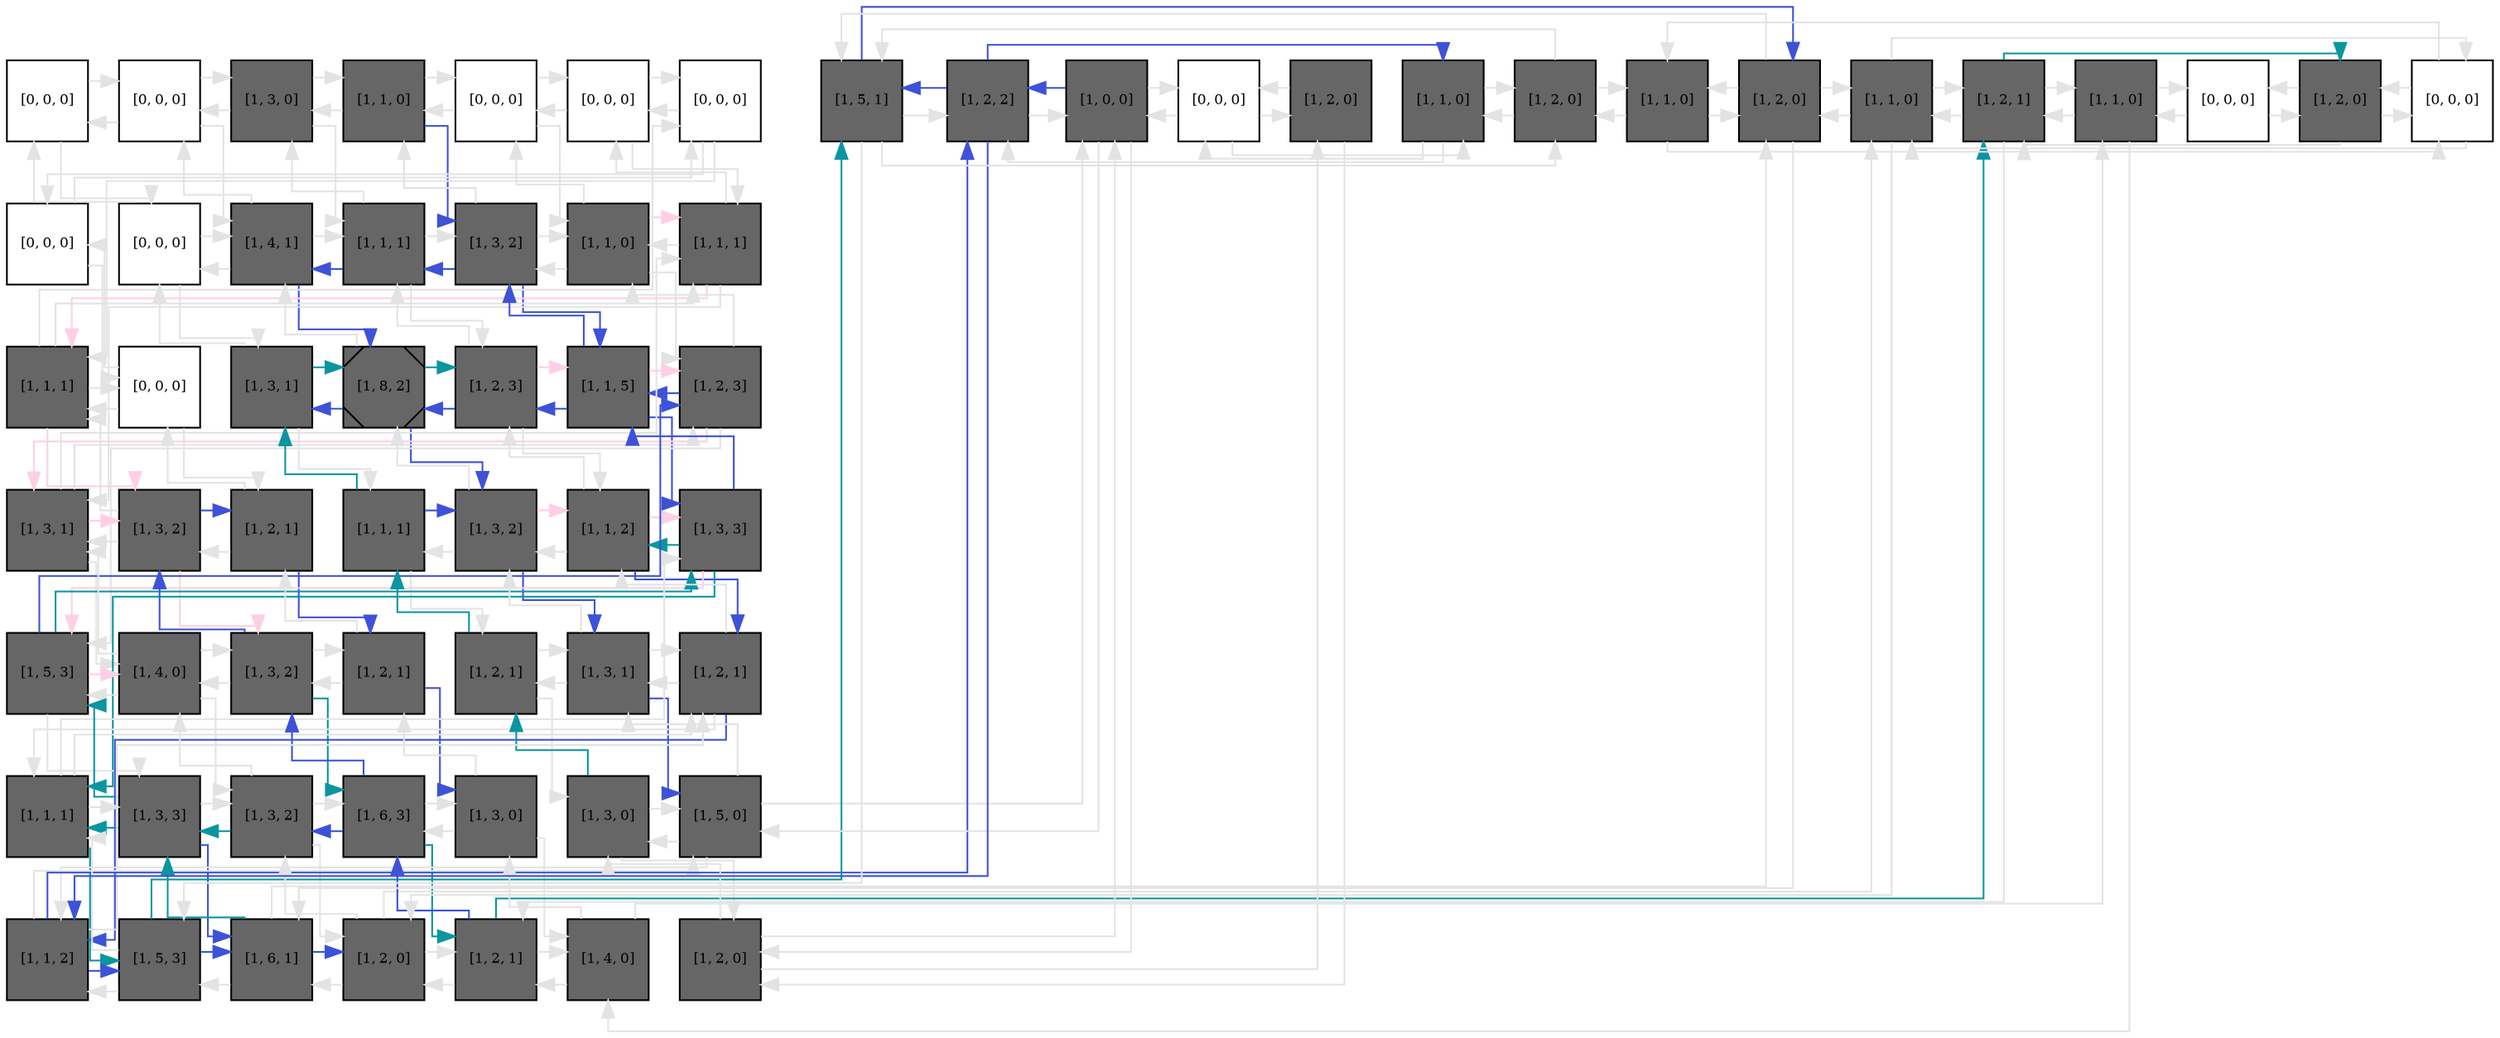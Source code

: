 digraph layout  {
rankdir=TB;
splines=ortho;
node [fixedsize=false, style=filled, width="0.6"];
edge [constraint=false];
0 [fillcolor="#FFFFFF", fontsize=8, label="[0, 0, 0]", shape=square, tooltip="name: None,\nin_degree: 2,\nout_degree: 2"];
1 [fillcolor="#FFFFFF", fontsize=8, label="[0, 0, 0]", shape=square, tooltip="name: None,\nin_degree: 3,\nout_degree: 3"];
2 [fillcolor="#666666", fontsize=8, label="[1, 3, 0]", shape=square, tooltip="name:  Th1II_TRetortaeformis ,\nin_degree: 3,\nout_degree: 3"];
3 [fillcolor="#666666", fontsize=8, label="[1, 1, 0]", shape=square, tooltip="name:  Th1I_TRetortaeformis ,\nin_degree: 3,\nout_degree: 3"];
4 [fillcolor="#FFFFFF", fontsize=8, label="[0, 0, 0]", shape=square, tooltip="name: None,\nin_degree: 3,\nout_degree: 3"];
5 [fillcolor="#FFFFFF", fontsize=8, label="[0, 0, 0]", shape=square, tooltip="name: None,\nin_degree: 3,\nout_degree: 3"];
6 [fillcolor="#FFFFFF", fontsize=8, label="[0, 0, 0]", shape=square, tooltip="name: None,\nin_degree: 3,\nout_degree: 3"];
7 [fillcolor="#FFFFFF", fontsize=8, label="[0, 0, 0]", shape=square, tooltip="name: None,\nin_degree: 2,\nout_degree: 2"];
8 [fillcolor="#FFFFFF", fontsize=8, label="[0, 0, 0]", shape=square, tooltip="name: None,\nin_degree: 3,\nout_degree: 3"];
9 [fillcolor="#666666", fontsize=8, label="[1, 4, 1]", shape=square, tooltip="name:  IL12II ,\nin_degree: 4,\nout_degree: 4"];
10 [fillcolor="#666666", fontsize=8, label="[1, 1, 1]", shape=square, tooltip="name:  DCII_TRetortaeformis ,\nin_degree: 4,\nout_degree: 4"];
11 [fillcolor="#666666", fontsize=8, label="[1, 3, 2]", shape=square, tooltip="name:  Th1II_Bacterium ,\nin_degree: 4,\nout_degree: 4"];
12 [fillcolor="#666666", fontsize=8, label="[1, 1, 0]", shape=square, tooltip="name:  Th1I_Bacterium ,\nin_degree: 4,\nout_degree: 4"];
13 [fillcolor="#666666", fontsize=8, label="[1, 1, 1]", shape=square, tooltip="name:  TrI_Bacterium ,\nin_degree: 4,\nout_degree: 4"];
14 [fillcolor="#666666", fontsize=8, label="[1, 1, 1]", shape=square, tooltip="name:  TTSSII ,\nin_degree: 4,\nout_degree: 4"];
15 [fillcolor="#FFFFFF", fontsize=8, label="[0, 0, 0]", shape=square, tooltip="name: None,\nin_degree: 3,\nout_degree: 3"];
16 [fillcolor="#666666", fontsize=8, label="[1, 3, 1]", shape=square, tooltip="name:  Th2II_Bacterium ,\nin_degree: 3,\nout_degree: 3"];
17 [fillcolor="#666666", fontsize=8, label="[1, 8, 2]", shape=Msquare, tooltip="name:  IL4II ,\nin_degree: 4,\nout_degree: 4"];
18 [fillcolor="#666666", fontsize=8, label="[1, 2, 3]", shape=square, tooltip="name:  T0 ,\nin_degree: 4,\nout_degree: 4"];
19 [fillcolor="#666666", fontsize=8, label="[1, 1, 5]", shape=square, tooltip="name:  DCII_Bacterium ,\nin_degree: 4,\nout_degree: 4"];
20 [fillcolor="#666666", fontsize=8, label="[1, 2, 3]", shape=square, tooltip="name:  IFNgII ,\nin_degree: 4,\nout_degree: 4"];
21 [fillcolor="#666666", fontsize=8, label="[1, 3, 1]", shape=square, tooltip="name:  TrII ,\nin_degree: 4,\nout_degree: 4"];
22 [fillcolor="#666666", fontsize=8, label="[1, 3, 2]", shape=square, tooltip="name:  IgA_Bacterium ,\nin_degree: 4,\nout_degree: 4"];
23 [fillcolor="#666666", fontsize=8, label="[1, 2, 1]", shape=square, tooltip="name:  BC_Bacterium ,\nin_degree: 3,\nout_degree: 3"];
24 [fillcolor="#666666", fontsize=8, label="[1, 1, 1]", shape=square, tooltip="name:  Th2I_Bacterium ,\nin_degree: 3,\nout_degree: 3"];
25 [fillcolor="#666666", fontsize=8, label="[1, 3, 2]", shape=square, tooltip="name:  Th2II_TRetortaeformis ,\nin_degree: 4,\nout_degree: 4"];
26 [fillcolor="#666666", fontsize=8, label="[1, 1, 2]", shape=square, tooltip="name:  DCI_TRetortaeformis ,\nin_degree: 4,\nout_degree: 4"];
27 [fillcolor="#666666", fontsize=8, label="[1, 3, 3]", shape=square, tooltip="name:  IFNgI ,\nin_degree: 4,\nout_degree: 4"];
28 [fillcolor="#666666", fontsize=8, label="[1, 5, 3]", shape=square, tooltip="name:  IFNg_Bacterium ,\nin_degree: 4,\nout_degree: 4"];
29 [fillcolor="#666666", fontsize=8, label="[1, 4, 0]", shape=square, tooltip="name:  IL10I_Bacterium ,\nin_degree: 4,\nout_degree: 4"];
30 [fillcolor="#666666", fontsize=8, label="[1, 3, 2]", shape=square, tooltip="name:  TTSSI ,\nin_degree: 4,\nout_degree: 4"];
31 [fillcolor="#666666", fontsize=8, label="[1, 2, 1]", shape=square, tooltip="name:  IgG_Bacterium ,\nin_degree: 3,\nout_degree: 3"];
32 [fillcolor="#666666", fontsize=8, label="[1, 2, 1]", shape=square, tooltip="name:  IL5 ,\nin_degree: 3,\nout_degree: 3"];
33 [fillcolor="#666666", fontsize=8, label="[1, 3, 1]", shape=square, tooltip="name:  IgE ,\nin_degree: 4,\nout_degree: 4"];
34 [fillcolor="#666666", fontsize=8, label="[1, 2, 1]", shape=square, tooltip="name:  BC_TRetortaeformis ,\nin_degree: 4,\nout_degree: 4"];
35 [fillcolor="#666666", fontsize=8, label="[1, 1, 1]", shape=square, tooltip="name:  IL4I ,\nin_degree: 4,\nout_degree: 4"];
36 [fillcolor="#666666", fontsize=8, label="[1, 3, 3]", shape=square, tooltip="name:  DCI_Bacterium ,\nin_degree: 4,\nout_degree: 4"];
37 [fillcolor="#666666", fontsize=8, label="[1, 3, 2]", shape=square, tooltip="name:  MPI_Bacterium ,\nin_degree: 4,\nout_degree: 4"];
38 [fillcolor="#666666", fontsize=8, label="[1, 6, 3]", shape=square, tooltip="name:  AP ,\nin_degree: 4,\nout_degree: 4"];
39 [fillcolor="#666666", fontsize=8, label="[1, 3, 0]", shape=square, tooltip="name:  AgAb_Bacterium ,\nin_degree: 3,\nout_degree: 3"];
40 [fillcolor="#666666", fontsize=8, label="[1, 3, 0]", shape=square, tooltip="name:  EL2 ,\nin_degree: 3,\nout_degree: 3"];
41 [fillcolor="#666666", fontsize=8, label="[1, 5, 0]", shape=square, tooltip="name:  IL13 ,\nin_degree: 4,\nout_degree: 4"];
42 [fillcolor="#666666", fontsize=8, label="[1, 1, 2]", shape=square, tooltip="name:  Th2I_TRetortaeformis ,\nin_degree: 4,\nout_degree: 4"];
43 [fillcolor="#666666", fontsize=8, label="[1, 5, 3]", shape=square, tooltip="name:  NE_TRetortaeformis ,\nin_degree: 4,\nout_degree: 4"];
44 [fillcolor="#666666", fontsize=8, label="[1, 6, 1]", shape=square, tooltip="name:  PIC ,\nin_degree: 4,\nout_degree: 4"];
45 [fillcolor="#666666", fontsize=8, label="[1, 2, 0]", shape=square, tooltip="name:  IL10I ,\nin_degree: 4,\nout_degree: 4"];
46 [fillcolor="#666666", fontsize=8, label="[1, 2, 1]", shape=square, tooltip="name:  Bb ,\nin_degree: 4,\nout_degree: 4"];
47 [fillcolor="#666666", fontsize=8, label="[1, 4, 0]", shape=square, tooltip="name:  Cb ,\nin_degree: 3,\nout_degree: 3"];
48 [fillcolor="#666666", fontsize=8, label="[1, 2, 0]", shape=square, tooltip="name:  EL ,\nin_degree: 3,\nout_degree: 3"];
49 [fillcolor="#666666", fontsize=8, label="[1, 0, 0]", shape=square, tooltip="name:  IS ,\nin_degree: 4,\nout_degree: 4"];
50 [fillcolor="#666666", fontsize=8, label="[1, 2, 2]", shape=square, tooltip="name:  IgA_TRetortaeformis ,\nin_degree: 4,\nout_degree: 4"];
51 [fillcolor="#666666", fontsize=8, label="[1, 5, 1]", shape=square, tooltip="name:  AD ,\nin_degree: 4,\nout_degree: 4"];
52 [fillcolor="#666666", fontsize=8, label="[1, 2, 0]", shape=square, tooltip="name:  EC_TRetortaeformis ,\nin_degree: 4,\nout_degree: 4"];
53 [fillcolor="#666666", fontsize=8, label="[1, 1, 0]", shape=square, tooltip="name:  EC_Bacterium ,\nin_degree: 4,\nout_degree: 4"];
54 [fillcolor="#666666", fontsize=8, label="[1, 2, 1]", shape=square, tooltip="name:  PH ,\nin_degree: 4,\nout_degree: 4"];
55 [fillcolor="#666666", fontsize=8, label="[1, 1, 0]", shape=square, tooltip="name:  Oag ,\nin_degree: 3,\nout_degree: 3"];
56 [fillcolor="#666666", fontsize=8, label="[1, 2, 0]", shape=square, tooltip="name:  TEL ,\nin_degree: 2,\nout_degree: 2"];
57 [fillcolor="#FFFFFF", fontsize=8, label="[0, 0, 0]", shape=square, tooltip="name: None,\nin_degree: 3,\nout_degree: 3"];
58 [fillcolor="#666666", fontsize=8, label="[1, 1, 0]", shape=square, tooltip="name:  IgG ,\nin_degree: 3,\nout_degree: 3"];
59 [fillcolor="#666666", fontsize=8, label="[1, 2, 0]", shape=square, tooltip="name:  TNE ,\nin_degree: 3,\nout_degree: 3"];
60 [fillcolor="#666666", fontsize=8, label="[1, 1, 0]", shape=square, tooltip="name:  NE_Bacterium ,\nin_degree: 3,\nout_degree: 3"];
61 [fillcolor="#FFFFFF", fontsize=8, label="[0, 0, 0]", shape=square, tooltip="name: None,\nin_degree: 3,\nout_degree: 3"];
62 [fillcolor="#666666", fontsize=8, label="[1, 2, 0]", shape=square, tooltip="name:  DP ,\nin_degree: 3,\nout_degree: 3"];
63 [fillcolor="#FFFFFF", fontsize=8, label="[0, 0, 0]", shape=square, tooltip="name: None,\nin_degree: 2,\nout_degree: 2"];
0 -> 1  [color=grey89, style="penwidth(0.1)", tooltip=" ", weight=1];
0 -> 8  [color=grey89, style="penwidth(0.1)", tooltip=" ", weight=1];
1 -> 0  [color=grey89, style="penwidth(0.1)", tooltip=" ", weight=1];
1 -> 2  [color=grey89, style="penwidth(0.1)", tooltip=" ", weight=1];
1 -> 9  [color=grey89, style="penwidth(0.1)", tooltip=" ", weight=1];
2 -> 1  [color=grey89, style="penwidth(0.1)", tooltip=" ", weight=1];
2 -> 3  [color=grey89, style="penwidth(0.1)", tooltip=" ", weight=1];
2 -> 10  [color=grey89, style="penwidth(0.1)", tooltip=" ", weight=1];
3 -> 2  [color=grey89, style="penwidth(0.1)", tooltip=" ", weight=1];
3 -> 4  [color=grey89, style="penwidth(0.1)", tooltip=" ", weight=1];
3 -> 11  [color="#3D52D6", style="penwidth(0.1)", tooltip="3( Th1I_TRetortaeformis ) to 27( IFNgI )", weight=1];
4 -> 3  [color=grey89, style="penwidth(0.1)", tooltip=" ", weight=1];
4 -> 5  [color=grey89, style="penwidth(0.1)", tooltip=" ", weight=1];
4 -> 12  [color=grey89, style="penwidth(0.1)", tooltip=" ", weight=1];
5 -> 4  [color=grey89, style="penwidth(0.1)", tooltip=" ", weight=1];
5 -> 6  [color=grey89, style="penwidth(0.1)", tooltip=" ", weight=1];
5 -> 13  [color=grey89, style="penwidth(0.1)", tooltip=" ", weight=1];
6 -> 5  [color=grey89, style="penwidth(0.1)", tooltip=" ", weight=1];
6 -> 7  [color=grey89, style="penwidth(0.1)", tooltip=" ", weight=1];
6 -> 14  [color=grey89, style="penwidth(0.1)", tooltip=" ", weight=1];
7 -> 6  [color=grey89, style="penwidth(0.1)", tooltip=" ", weight=1];
7 -> 15  [color=grey89, style="penwidth(0.1)", tooltip=" ", weight=1];
8 -> 0  [color=grey89, style="penwidth(0.1)", tooltip=" ", weight=1];
8 -> 9  [color=grey89, style="penwidth(0.1)", tooltip=" ", weight=1];
8 -> 16  [color=grey89, style="penwidth(0.1)", tooltip=" ", weight=1];
9 -> 1  [color=grey89, style="penwidth(0.1)", tooltip=" ", weight=1];
9 -> 8  [color=grey89, style="penwidth(0.1)", tooltip=" ", weight=1];
9 -> 10  [color=grey89, style="penwidth(0.1)", tooltip=" ", weight=1];
9 -> 17  [color="#3D52D6", style="penwidth(0.1)", tooltip="10( DCII_TRetortaeformis ) to 25( Th2II_TRetortaeformis )", weight=1];
10 -> 2  [color=grey89, style="penwidth(0.1)", tooltip=" ", weight=1];
10 -> 9  [color="#3D52D6", style="penwidth(0.1)", tooltip="19( DCII_Bacterium ) to 9( IL12II )", weight=1];
10 -> 11  [color=grey89, style="penwidth(0.1)", tooltip=" ", weight=1];
10 -> 18  [color=grey89, style="penwidth(0.1)", tooltip=" ", weight=1];
11 -> 3  [color=grey89, style="penwidth(0.1)", tooltip=" ", weight=1];
11 -> 10  [color="#3D52D6", style="penwidth(0.1)", tooltip="19( DCII_Bacterium ) to 9( IL12II )", weight=1];
11 -> 12  [color=grey89, style="penwidth(0.1)", tooltip=" ", weight=1];
11 -> 19  [color="#3D52D6", style="penwidth(0.1)", tooltip="3( Th1I_TRetortaeformis ) to 27( IFNgI )", weight=1];
12 -> 4  [color=grey89, style="penwidth(0.1)", tooltip=" ", weight=1];
12 -> 11  [color=grey89, style="penwidth(0.1)", tooltip=" ", weight=1];
12 -> 13  [color="#FECFE5", style="penwidth(0.1)", tooltip="12( Th1I_Bacterium ) to 38( AP )", weight=1];
12 -> 20  [color=grey89, style="penwidth(0.1)", tooltip=" ", weight=1];
13 -> 5  [color=grey89, style="penwidth(0.1)", tooltip=" ", weight=1];
13 -> 12  [color=grey89, style="penwidth(0.1)", tooltip=" ", weight=1];
13 -> 14  [color="#FECFE5", style="penwidth(0.1)", tooltip="12( Th1I_Bacterium ) to 38( AP )", weight=1];
13 -> 21  [color=grey89, style="penwidth(0.1)", tooltip=" ", weight=1];
14 -> 6  [color=grey89, style="penwidth(0.1)", tooltip=" ", weight=1];
14 -> 13  [color=grey89, style="penwidth(0.1)", tooltip=" ", weight=1];
14 -> 15  [color=grey89, style="penwidth(0.1)", tooltip=" ", weight=1];
14 -> 22  [color="#FECFE5", style="penwidth(0.1)", tooltip="12( Th1I_Bacterium ) to 38( AP )", weight=1];
15 -> 7  [color=grey89, style="penwidth(0.1)", tooltip=" ", weight=1];
15 -> 14  [color=grey89, style="penwidth(0.1)", tooltip=" ", weight=1];
15 -> 23  [color=grey89, style="penwidth(0.1)", tooltip=" ", weight=1];
16 -> 8  [color=grey89, style="penwidth(0.1)", tooltip=" ", weight=1];
16 -> 17  [color="#0A95A0", style="penwidth(0.1)", tooltip="40( EL2 ) to 17( IL4II )", weight=1];
16 -> 24  [color=grey89, style="penwidth(0.1)", tooltip=" ", weight=1];
17 -> 9  [color=grey89, style="penwidth(0.1)", tooltip=" ", weight=1];
17 -> 16  [color="#3D52D6", style="penwidth(0.1)", tooltip="19( DCII_Bacterium ) to 16( Th2II_Bacterium )", weight=1];
17 -> 18  [color="#0A95A0", style="penwidth(0.1)", tooltip="17( IL4II ) to 35( IL4I )", weight=1];
17 -> 25  [color="#3D52D6", style="penwidth(0.1)", tooltip="10( DCII_TRetortaeformis ) to 25( Th2II_TRetortaeformis )", weight=1];
18 -> 10  [color=grey89, style="penwidth(0.1)", tooltip=" ", weight=1];
18 -> 17  [color="#3D52D6", style="penwidth(0.1)", tooltip="27( IFNgI ) to 17( IL4II )", weight=1];
18 -> 19  [color="#FECFE5", style="penwidth(0.1)", tooltip="18( T0 ) to 23( BC_Bacterium )", weight=1];
18 -> 26  [color=grey89, style="penwidth(0.1)", tooltip=" ", weight=1];
19 -> 11  [color="#3D52D6", style="penwidth(0.1)", tooltip="19( DCII_Bacterium ) to 9( IL12II )", weight=1];
19 -> 18  [color="#3D52D6", style="penwidth(0.1)", tooltip="27( IFNgI ) to 17( IL4II )", weight=1];
19 -> 20  [color="#FECFE5", style="penwidth(0.1)", tooltip="18( T0 ) to 23( BC_Bacterium )", weight=1];
19 -> 27  [color="#3D52D6", style="penwidth(0.1)", tooltip="3( Th1I_TRetortaeformis ) to 27( IFNgI )", weight=1];
20 -> 12  [color=grey89, style="penwidth(0.1)", tooltip=" ", weight=1];
20 -> 19  [color="#3D52D6", style="penwidth(0.1)", tooltip="36( DCI_Bacterium ) to 19( DCII_Bacterium )", weight=1];
20 -> 21  [color="#FECFE5", style="penwidth(0.1)", tooltip="18( T0 ) to 23( BC_Bacterium )", weight=1];
20 -> 28  [color=grey89, style="penwidth(0.1)", tooltip=" ", weight=1];
21 -> 13  [color=grey89, style="penwidth(0.1)", tooltip=" ", weight=1];
21 -> 20  [color=grey89, style="penwidth(0.1)", tooltip=" ", weight=1];
21 -> 22  [color="#FECFE5", style="penwidth(0.1)", tooltip="18( T0 ) to 23( BC_Bacterium )", weight=1];
21 -> 29  [color=grey89, style="penwidth(0.1)", tooltip=" ", weight=1];
22 -> 14  [color=grey89, style="penwidth(0.1)", tooltip=" ", weight=1];
22 -> 21  [color=grey89, style="penwidth(0.1)", tooltip=" ", weight=1];
22 -> 23  [color="#3D52D6", style="penwidth(0.1)", tooltip="22( IgA_Bacterium ) to 39( AgAb_Bacterium )", weight=1];
22 -> 30  [color="#FECFE5", style="penwidth(0.1)", tooltip="12( Th1I_Bacterium ) to 38( AP )", weight=1];
23 -> 15  [color=grey89, style="penwidth(0.1)", tooltip=" ", weight=1];
23 -> 22  [color=grey89, style="penwidth(0.1)", tooltip=" ", weight=1];
23 -> 31  [color="#3D52D6", style="penwidth(0.1)", tooltip="22( IgA_Bacterium ) to 39( AgAb_Bacterium )", weight=1];
24 -> 16  [color="#0A95A0", style="penwidth(0.1)", tooltip="40( EL2 ) to 17( IL4II )", weight=1];
24 -> 25  [color="#3D52D6", style="penwidth(0.1)", tooltip="24( Th2I_Bacterium ) to 41( IL13 )", weight=1];
24 -> 32  [color=grey89, style="penwidth(0.1)", tooltip=" ", weight=1];
25 -> 17  [color=grey89, style="penwidth(0.1)", tooltip=" ", weight=1];
25 -> 24  [color=grey89, style="penwidth(0.1)", tooltip=" ", weight=1];
25 -> 26  [color="#FECFE5", style="penwidth(0.1)", tooltip="24( Th2I_Bacterium ) to 29( IL10I_Bacterium )", weight=1];
25 -> 33  [color="#3D52D6", style="penwidth(0.1)", tooltip="24( Th2I_Bacterium ) to 41( IL13 )", weight=1];
26 -> 18  [color=grey89, style="penwidth(0.1)", tooltip=" ", weight=1];
26 -> 25  [color=grey89, style="penwidth(0.1)", tooltip=" ", weight=1];
26 -> 27  [color="#FECFE5", style="penwidth(0.1)", tooltip="24( Th2I_Bacterium ) to 29( IL10I_Bacterium )", weight=1];
26 -> 34  [color="#3D52D6", style="penwidth(0.1)", tooltip="25( Th2II_TRetortaeformis ) to 42( Th2I_TRetortaeformis )", weight=1];
27 -> 19  [color="#3D52D6", style="penwidth(0.1)", tooltip="27( IFNgI ) to 17( IL4II )", weight=1];
27 -> 26  [color="#0A95A0", style="penwidth(0.1)", tooltip="44( PIC ) to 26( DCI_TRetortaeformis )", weight=1];
27 -> 28  [color="#FECFE5", style="penwidth(0.1)", tooltip="24( Th2I_Bacterium ) to 29( IL10I_Bacterium )", weight=1];
27 -> 35  [color="#0A95A0", style="penwidth(0.1)", tooltip="17( IL4II ) to 35( IL4I )", weight=1];
28 -> 20  [color="#3D52D6", style="penwidth(0.1)", tooltip="36( DCI_Bacterium ) to 19( DCII_Bacterium )", weight=1];
28 -> 27  [color="#0A95A0", style="penwidth(0.1)", tooltip="44( PIC ) to 26( DCI_TRetortaeformis )", weight=1];
28 -> 29  [color="#FECFE5", style="penwidth(0.1)", tooltip="24( Th2I_Bacterium ) to 29( IL10I_Bacterium )", weight=1];
28 -> 36  [color=grey89, style="penwidth(0.1)", tooltip=" ", weight=1];
29 -> 21  [color=grey89, style="penwidth(0.1)", tooltip=" ", weight=1];
29 -> 28  [color=grey89, style="penwidth(0.1)", tooltip=" ", weight=1];
29 -> 30  [color=grey89, style="penwidth(0.1)", tooltip=" ", weight=1];
29 -> 37  [color=grey89, style="penwidth(0.1)", tooltip=" ", weight=1];
30 -> 22  [color="#3D52D6", style="penwidth(0.1)", tooltip="46( Bb ) to 22( IgA_Bacterium )", weight=1];
30 -> 29  [color=grey89, style="penwidth(0.1)", tooltip=" ", weight=1];
30 -> 31  [color=grey89, style="penwidth(0.1)", tooltip=" ", weight=1];
30 -> 38  [color="#0A95A0", style="penwidth(0.1)", tooltip="30( TTSSI ) to 62( DP )", weight=1];
31 -> 23  [color=grey89, style="penwidth(0.1)", tooltip=" ", weight=1];
31 -> 30  [color=grey89, style="penwidth(0.1)", tooltip=" ", weight=1];
31 -> 39  [color="#3D52D6", style="penwidth(0.1)", tooltip="22( IgA_Bacterium ) to 39( AgAb_Bacterium )", weight=1];
32 -> 24  [color="#0A95A0", style="penwidth(0.1)", tooltip="40( EL2 ) to 17( IL4II )", weight=1];
32 -> 33  [color=grey89, style="penwidth(0.1)", tooltip=" ", weight=1];
32 -> 40  [color=grey89, style="penwidth(0.1)", tooltip=" ", weight=1];
33 -> 25  [color=grey89, style="penwidth(0.1)", tooltip=" ", weight=1];
33 -> 32  [color=grey89, style="penwidth(0.1)", tooltip=" ", weight=1];
33 -> 34  [color=grey89, style="penwidth(0.1)", tooltip=" ", weight=1];
33 -> 41  [color="#3D52D6", style="penwidth(0.1)", tooltip="24( Th2I_Bacterium ) to 41( IL13 )", weight=1];
34 -> 26  [color=grey89, style="penwidth(0.1)", tooltip=" ", weight=1];
34 -> 33  [color=grey89, style="penwidth(0.1)", tooltip=" ", weight=1];
34 -> 35  [color=grey89, style="penwidth(0.1)", tooltip=" ", weight=1];
34 -> 42  [color="#3D52D6", style="penwidth(0.1)", tooltip="25( Th2II_TRetortaeformis ) to 42( Th2I_TRetortaeformis )", weight=1];
35 -> 27  [color=grey89, style="penwidth(0.1)", tooltip=" ", weight=1];
35 -> 34  [color=grey89, style="penwidth(0.1)", tooltip=" ", weight=1];
35 -> 36  [color=grey89, style="penwidth(0.1)", tooltip=" ", weight=1];
35 -> 43  [color="#0A95A0", style="penwidth(0.1)", tooltip="37( MPI_Bacterium ) to 51( AD )", weight=1];
36 -> 28  [color="#0A95A0", style="penwidth(0.1)", tooltip="44( PIC ) to 26( DCI_TRetortaeformis )", weight=1];
36 -> 35  [color="#0A95A0", style="penwidth(0.1)", tooltip="37( MPI_Bacterium ) to 51( AD )", weight=1];
36 -> 37  [color=grey89, style="penwidth(0.1)", tooltip=" ", weight=1];
36 -> 44  [color="#3D52D6", style="penwidth(0.1)", tooltip="38( AP ) to 44( PIC )", weight=1];
37 -> 29  [color=grey89, style="penwidth(0.1)", tooltip=" ", weight=1];
37 -> 36  [color="#0A95A0", style="penwidth(0.1)", tooltip="37( MPI_Bacterium ) to 51( AD )", weight=1];
37 -> 38  [color=grey89, style="penwidth(0.1)", tooltip=" ", weight=1];
37 -> 45  [color=grey89, style="penwidth(0.1)", tooltip=" ", weight=1];
38 -> 30  [color="#3D52D6", style="penwidth(0.1)", tooltip="46( Bb ) to 22( IgA_Bacterium )", weight=1];
38 -> 37  [color="#3D52D6", style="penwidth(0.1)", tooltip="38( AP ) to 44( PIC )", weight=1];
38 -> 39  [color=grey89, style="penwidth(0.1)", tooltip=" ", weight=1];
38 -> 46  [color="#0A95A0", style="penwidth(0.1)", tooltip="30( TTSSI ) to 62( DP )", weight=1];
39 -> 31  [color=grey89, style="penwidth(0.1)", tooltip=" ", weight=1];
39 -> 38  [color=grey89, style="penwidth(0.1)", tooltip=" ", weight=1];
39 -> 47  [color=grey89, style="penwidth(0.1)", tooltip=" ", weight=1];
40 -> 32  [color="#0A95A0", style="penwidth(0.1)", tooltip="40( EL2 ) to 17( IL4II )", weight=1];
40 -> 41  [color=grey89, style="penwidth(0.1)", tooltip=" ", weight=1];
40 -> 48  [color=grey89, style="penwidth(0.1)", tooltip=" ", weight=1];
41 -> 33  [color=grey89, style="penwidth(0.1)", tooltip=" ", weight=1];
41 -> 40  [color=grey89, style="penwidth(0.1)", tooltip=" ", weight=1];
41 -> 42  [color=grey89, style="penwidth(0.1)", tooltip=" ", weight=1];
41 -> 49  [color=grey89, style="penwidth(0.1)", tooltip=" ", weight=1];
42 -> 34  [color=grey89, style="penwidth(0.1)", tooltip=" ", weight=1];
42 -> 41  [color=grey89, style="penwidth(0.1)", tooltip=" ", weight=1];
42 -> 43  [color="#3D52D6", style="penwidth(0.1)", tooltip="42( Th2I_TRetortaeformis ) to 45( IL10I )", weight=1];
42 -> 50  [color="#3D52D6", style="penwidth(0.1)", tooltip="34( BC_TRetortaeformis ) to 58( IgG )", weight=1];
43 -> 35  [color=grey89, style="penwidth(0.1)", tooltip=" ", weight=1];
43 -> 42  [color=grey89, style="penwidth(0.1)", tooltip=" ", weight=1];
43 -> 44  [color="#3D52D6", style="penwidth(0.1)", tooltip="42( Th2I_TRetortaeformis ) to 45( IL10I )", weight=1];
43 -> 51  [color="#0A95A0", style="penwidth(0.1)", tooltip="37( MPI_Bacterium ) to 51( AD )", weight=1];
44 -> 36  [color="#0A95A0", style="penwidth(0.1)", tooltip="44( PIC ) to 26( DCI_TRetortaeformis )", weight=1];
44 -> 43  [color=grey89, style="penwidth(0.1)", tooltip=" ", weight=1];
44 -> 45  [color="#3D52D6", style="penwidth(0.1)", tooltip="42( Th2I_TRetortaeformis ) to 45( IL10I )", weight=1];
44 -> 52  [color=grey89, style="penwidth(0.1)", tooltip=" ", weight=1];
45 -> 37  [color=grey89, style="penwidth(0.1)", tooltip=" ", weight=1];
45 -> 44  [color=grey89, style="penwidth(0.1)", tooltip=" ", weight=1];
45 -> 46  [color=grey89, style="penwidth(0.1)", tooltip=" ", weight=1];
45 -> 53  [color=grey89, style="penwidth(0.1)", tooltip=" ", weight=1];
46 -> 38  [color="#3D52D6", style="penwidth(0.1)", tooltip="46( Bb ) to 22( IgA_Bacterium )", weight=1];
46 -> 45  [color=grey89, style="penwidth(0.1)", tooltip=" ", weight=1];
46 -> 47  [color=grey89, style="penwidth(0.1)", tooltip=" ", weight=1];
46 -> 54  [color="#0A95A0", style="penwidth(0.1)", tooltip="30( TTSSI ) to 62( DP )", weight=1];
47 -> 39  [color=grey89, style="penwidth(0.1)", tooltip=" ", weight=1];
47 -> 46  [color=grey89, style="penwidth(0.1)", tooltip=" ", weight=1];
47 -> 55  [color=grey89, style="penwidth(0.1)", tooltip=" ", weight=1];
48 -> 40  [color=grey89, style="penwidth(0.1)", tooltip=" ", weight=1];
48 -> 49  [color=grey89, style="penwidth(0.1)", tooltip=" ", weight=1];
48 -> 56  [color=grey89, style="penwidth(0.1)", tooltip=" ", weight=1];
49 -> 41  [color=grey89, style="penwidth(0.1)", tooltip=" ", weight=1];
49 -> 48  [color=grey89, style="penwidth(0.1)", tooltip=" ", weight=1];
49 -> 50  [color="#3D52D6", style="penwidth(0.1)", tooltip="49( IS ) to 52( EC_TRetortaeformis )", weight=1];
49 -> 57  [color=grey89, style="penwidth(0.1)", tooltip=" ", weight=1];
50 -> 42  [color="#3D52D6", style="penwidth(0.1)", tooltip="50( IgA_TRetortaeformis ) to 44( PIC )", weight=1];
50 -> 49  [color=grey89, style="penwidth(0.1)", tooltip=" ", weight=1];
50 -> 51  [color="#3D52D6", style="penwidth(0.1)", tooltip="49( IS ) to 52( EC_TRetortaeformis )", weight=1];
50 -> 58  [color="#3D52D6", style="penwidth(0.1)", tooltip="34( BC_TRetortaeformis ) to 58( IgG )", weight=1];
51 -> 43  [color=grey89, style="penwidth(0.1)", tooltip=" ", weight=1];
51 -> 50  [color=grey89, style="penwidth(0.1)", tooltip=" ", weight=1];
51 -> 52  [color="#3D52D6", style="penwidth(0.1)", tooltip="49( IS ) to 52( EC_TRetortaeformis )", weight=1];
51 -> 59  [color=grey89, style="penwidth(0.1)", tooltip=" ", weight=1];
52 -> 44  [color=grey89, style="penwidth(0.1)", tooltip=" ", weight=1];
52 -> 51  [color=grey89, style="penwidth(0.1)", tooltip=" ", weight=1];
52 -> 53  [color=grey89, style="penwidth(0.1)", tooltip=" ", weight=1];
52 -> 60  [color=grey89, style="penwidth(0.1)", tooltip=" ", weight=1];
53 -> 45  [color=grey89, style="penwidth(0.1)", tooltip=" ", weight=1];
53 -> 52  [color=grey89, style="penwidth(0.1)", tooltip=" ", weight=1];
53 -> 54  [color=grey89, style="penwidth(0.1)", tooltip=" ", weight=1];
53 -> 61  [color=grey89, style="penwidth(0.1)", tooltip=" ", weight=1];
54 -> 46  [color=grey89, style="penwidth(0.1)", tooltip=" ", weight=1];
54 -> 53  [color=grey89, style="penwidth(0.1)", tooltip=" ", weight=1];
54 -> 55  [color=grey89, style="penwidth(0.1)", tooltip=" ", weight=1];
54 -> 62  [color="#0A95A0", style="penwidth(0.1)", tooltip="30( TTSSI ) to 62( DP )", weight=1];
55 -> 47  [color=grey89, style="penwidth(0.1)", tooltip=" ", weight=1];
55 -> 54  [color=grey89, style="penwidth(0.1)", tooltip=" ", weight=1];
55 -> 63  [color=grey89, style="penwidth(0.1)", tooltip=" ", weight=1];
56 -> 48  [color=grey89, style="penwidth(0.1)", tooltip=" ", weight=1];
56 -> 57  [color=grey89, style="penwidth(0.1)", tooltip=" ", weight=1];
57 -> 49  [color=grey89, style="penwidth(0.1)", tooltip=" ", weight=1];
57 -> 56  [color=grey89, style="penwidth(0.1)", tooltip=" ", weight=1];
57 -> 58  [color=grey89, style="penwidth(0.1)", tooltip=" ", weight=1];
58 -> 50  [color=grey89, style="penwidth(0.1)", tooltip=" ", weight=1];
58 -> 57  [color=grey89, style="penwidth(0.1)", tooltip=" ", weight=1];
58 -> 59  [color=grey89, style="penwidth(0.1)", tooltip=" ", weight=1];
59 -> 51  [color=grey89, style="penwidth(0.1)", tooltip=" ", weight=1];
59 -> 58  [color=grey89, style="penwidth(0.1)", tooltip=" ", weight=1];
59 -> 60  [color=grey89, style="penwidth(0.1)", tooltip=" ", weight=1];
60 -> 52  [color=grey89, style="penwidth(0.1)", tooltip=" ", weight=1];
60 -> 59  [color=grey89, style="penwidth(0.1)", tooltip=" ", weight=1];
60 -> 61  [color=grey89, style="penwidth(0.1)", tooltip=" ", weight=1];
61 -> 53  [color=grey89, style="penwidth(0.1)", tooltip=" ", weight=1];
61 -> 60  [color=grey89, style="penwidth(0.1)", tooltip=" ", weight=1];
61 -> 62  [color=grey89, style="penwidth(0.1)", tooltip=" ", weight=1];
62 -> 54  [color=grey89, style="penwidth(0.1)", tooltip=" ", weight=1];
62 -> 61  [color=grey89, style="penwidth(0.1)", tooltip=" ", weight=1];
62 -> 63  [color=grey89, style="penwidth(0.1)", tooltip=" ", weight=1];
63 -> 55  [color=grey89, style="penwidth(0.1)", tooltip=" ", weight=1];
63 -> 62  [color=grey89, style="penwidth(0.1)", tooltip=" ", weight=1];
edge [constraint=true, style=invis];

0 -> 7 -> 14 -> 21 -> 28 -> 35 -> 42;
1 -> 8 -> 15 -> 22 -> 29 -> 36 -> 43;
2 -> 9 -> 16 -> 23 -> 30 -> 37 -> 44;
3 -> 10 -> 17 -> 24 -> 31 -> 38 -> 45;
4 -> 11 -> 18 -> 25 -> 32 -> 39 -> 46;
5 -> 12 -> 19 -> 26 -> 33 -> 40 -> 47;
6 -> 13 -> 20 -> 27 -> 34 -> 41 -> 48;
rank = same {0 -> 1 -> 2 -> 3 -> 4 -> 5 -> 6};
rank = same {7 -> 8 -> 9 -> 10 -> 11 -> 12 -> 13};
rank = same {14 -> 15 -> 16 -> 17 -> 18 -> 19 -> 20};
rank = same {21 -> 22 -> 23 -> 24 -> 25 -> 26 -> 27};
rank = same {28 -> 29 -> 30 -> 31 -> 32 -> 33 -> 34};
rank = same {35 -> 36 -> 37 -> 38 -> 39 -> 40 -> 41};
rank = same {42 -> 43 -> 44 -> 45 -> 46 -> 47 -> 48};
}